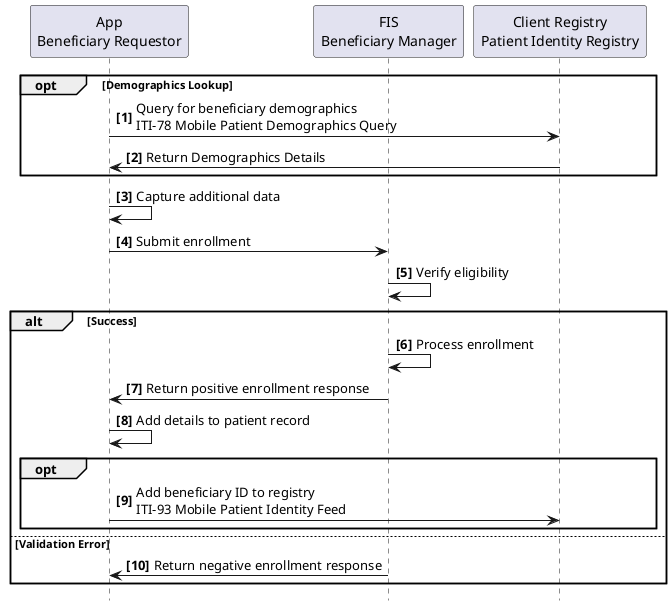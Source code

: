 @startuml
skinparam svgDimensionStyle false
hide footbox
autonumber "<b>[0]"

participant "App\nBeneficiary Requestor" as App
participant "FIS\nBeneficiary Manager" as FIS
participant "Client Registry\nPatient Identity Registry" as CR

opt Demographics Lookup
  App->CR: Query for beneficiary demographics\nITI-78 Mobile Patient Demographics Query
  CR->App: Return Demographics Details
end
App->App: Capture additional data
App->FIS: Submit enrollment
FIS->FIS: Verify eligibility
alt Success
  FIS->FIS: Process enrollment
  FIS->App: Return positive enrollment response
  App->App: Add details to patient record
  opt
    App->CR: Add beneficiary ID to registry\nITI-93 Mobile Patient Identity Feed
  end
else Validation Error
  FIS->App: Return negative enrollment response
end

@enduml
